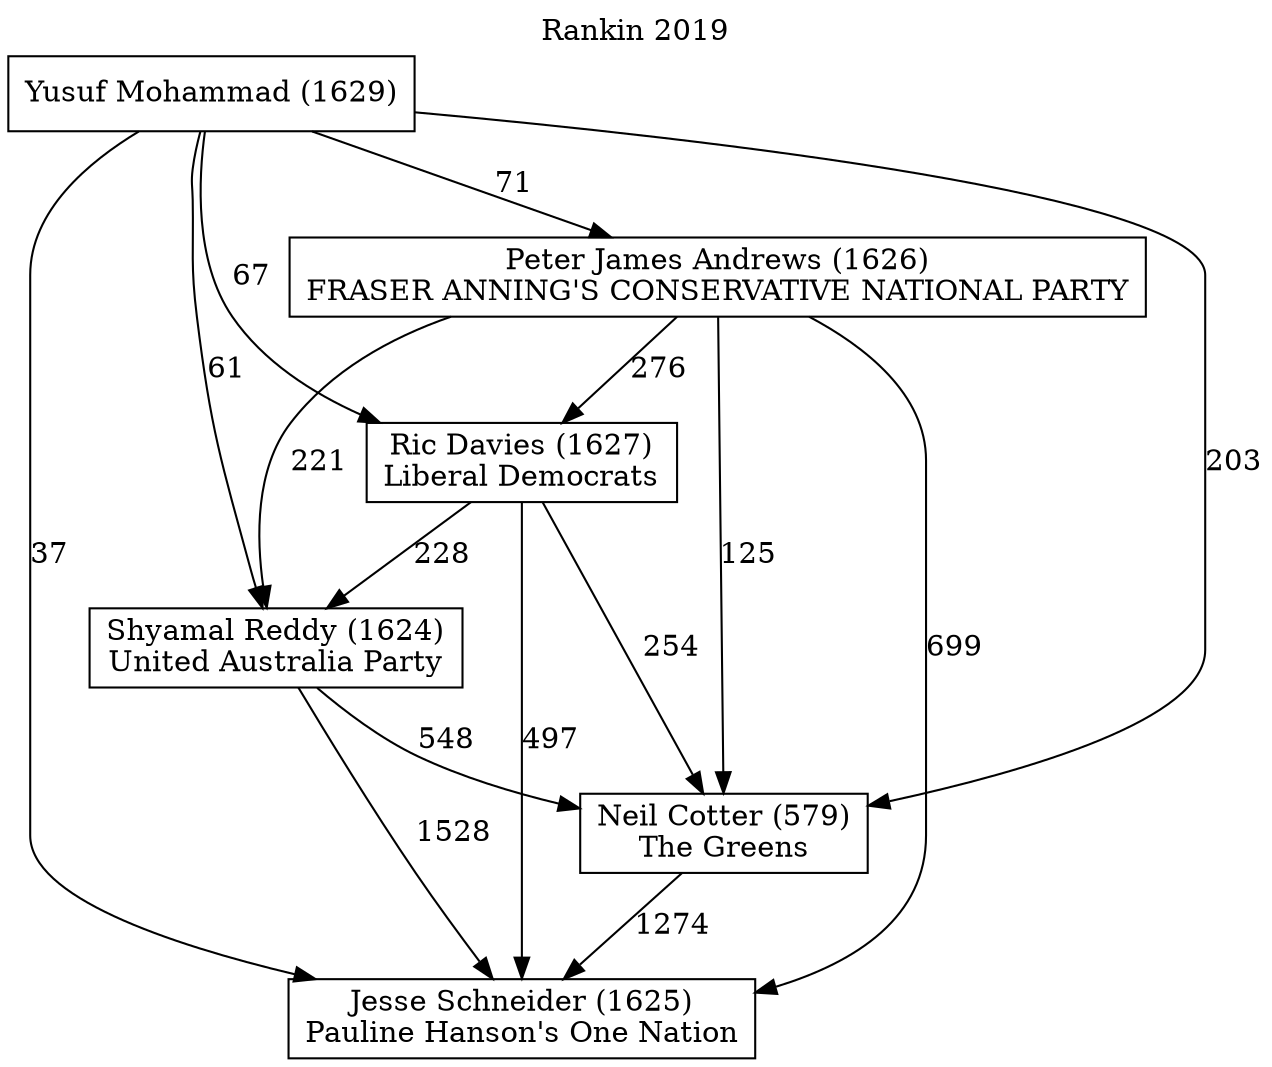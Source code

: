 // House preference flow
digraph "Jesse Schneider (1625)_Rankin_2019" {
	graph [label="Rankin 2019" labelloc=t mclimit=10]
	node [shape=box]
	"Jesse Schneider (1625)" [label="Jesse Schneider (1625)
Pauline Hanson's One Nation"]
	"Neil Cotter (579)" [label="Neil Cotter (579)
The Greens"]
	"Shyamal Reddy (1624)" [label="Shyamal Reddy (1624)
United Australia Party"]
	"Ric Davies (1627)" [label="Ric Davies (1627)
Liberal Democrats"]
	"Peter James Andrews (1626)" [label="Peter James Andrews (1626)
FRASER ANNING'S CONSERVATIVE NATIONAL PARTY"]
	"Yusuf Mohammad (1629)" [label="Yusuf Mohammad (1629)
"]
	"Neil Cotter (579)" -> "Jesse Schneider (1625)" [label=1274]
	"Shyamal Reddy (1624)" -> "Neil Cotter (579)" [label=548]
	"Ric Davies (1627)" -> "Shyamal Reddy (1624)" [label=228]
	"Peter James Andrews (1626)" -> "Ric Davies (1627)" [label=276]
	"Yusuf Mohammad (1629)" -> "Peter James Andrews (1626)" [label=71]
	"Shyamal Reddy (1624)" -> "Jesse Schneider (1625)" [label=1528]
	"Ric Davies (1627)" -> "Jesse Schneider (1625)" [label=497]
	"Peter James Andrews (1626)" -> "Jesse Schneider (1625)" [label=699]
	"Yusuf Mohammad (1629)" -> "Jesse Schneider (1625)" [label=37]
	"Yusuf Mohammad (1629)" -> "Ric Davies (1627)" [label=67]
	"Peter James Andrews (1626)" -> "Shyamal Reddy (1624)" [label=221]
	"Yusuf Mohammad (1629)" -> "Shyamal Reddy (1624)" [label=61]
	"Ric Davies (1627)" -> "Neil Cotter (579)" [label=254]
	"Peter James Andrews (1626)" -> "Neil Cotter (579)" [label=125]
	"Yusuf Mohammad (1629)" -> "Neil Cotter (579)" [label=203]
}
